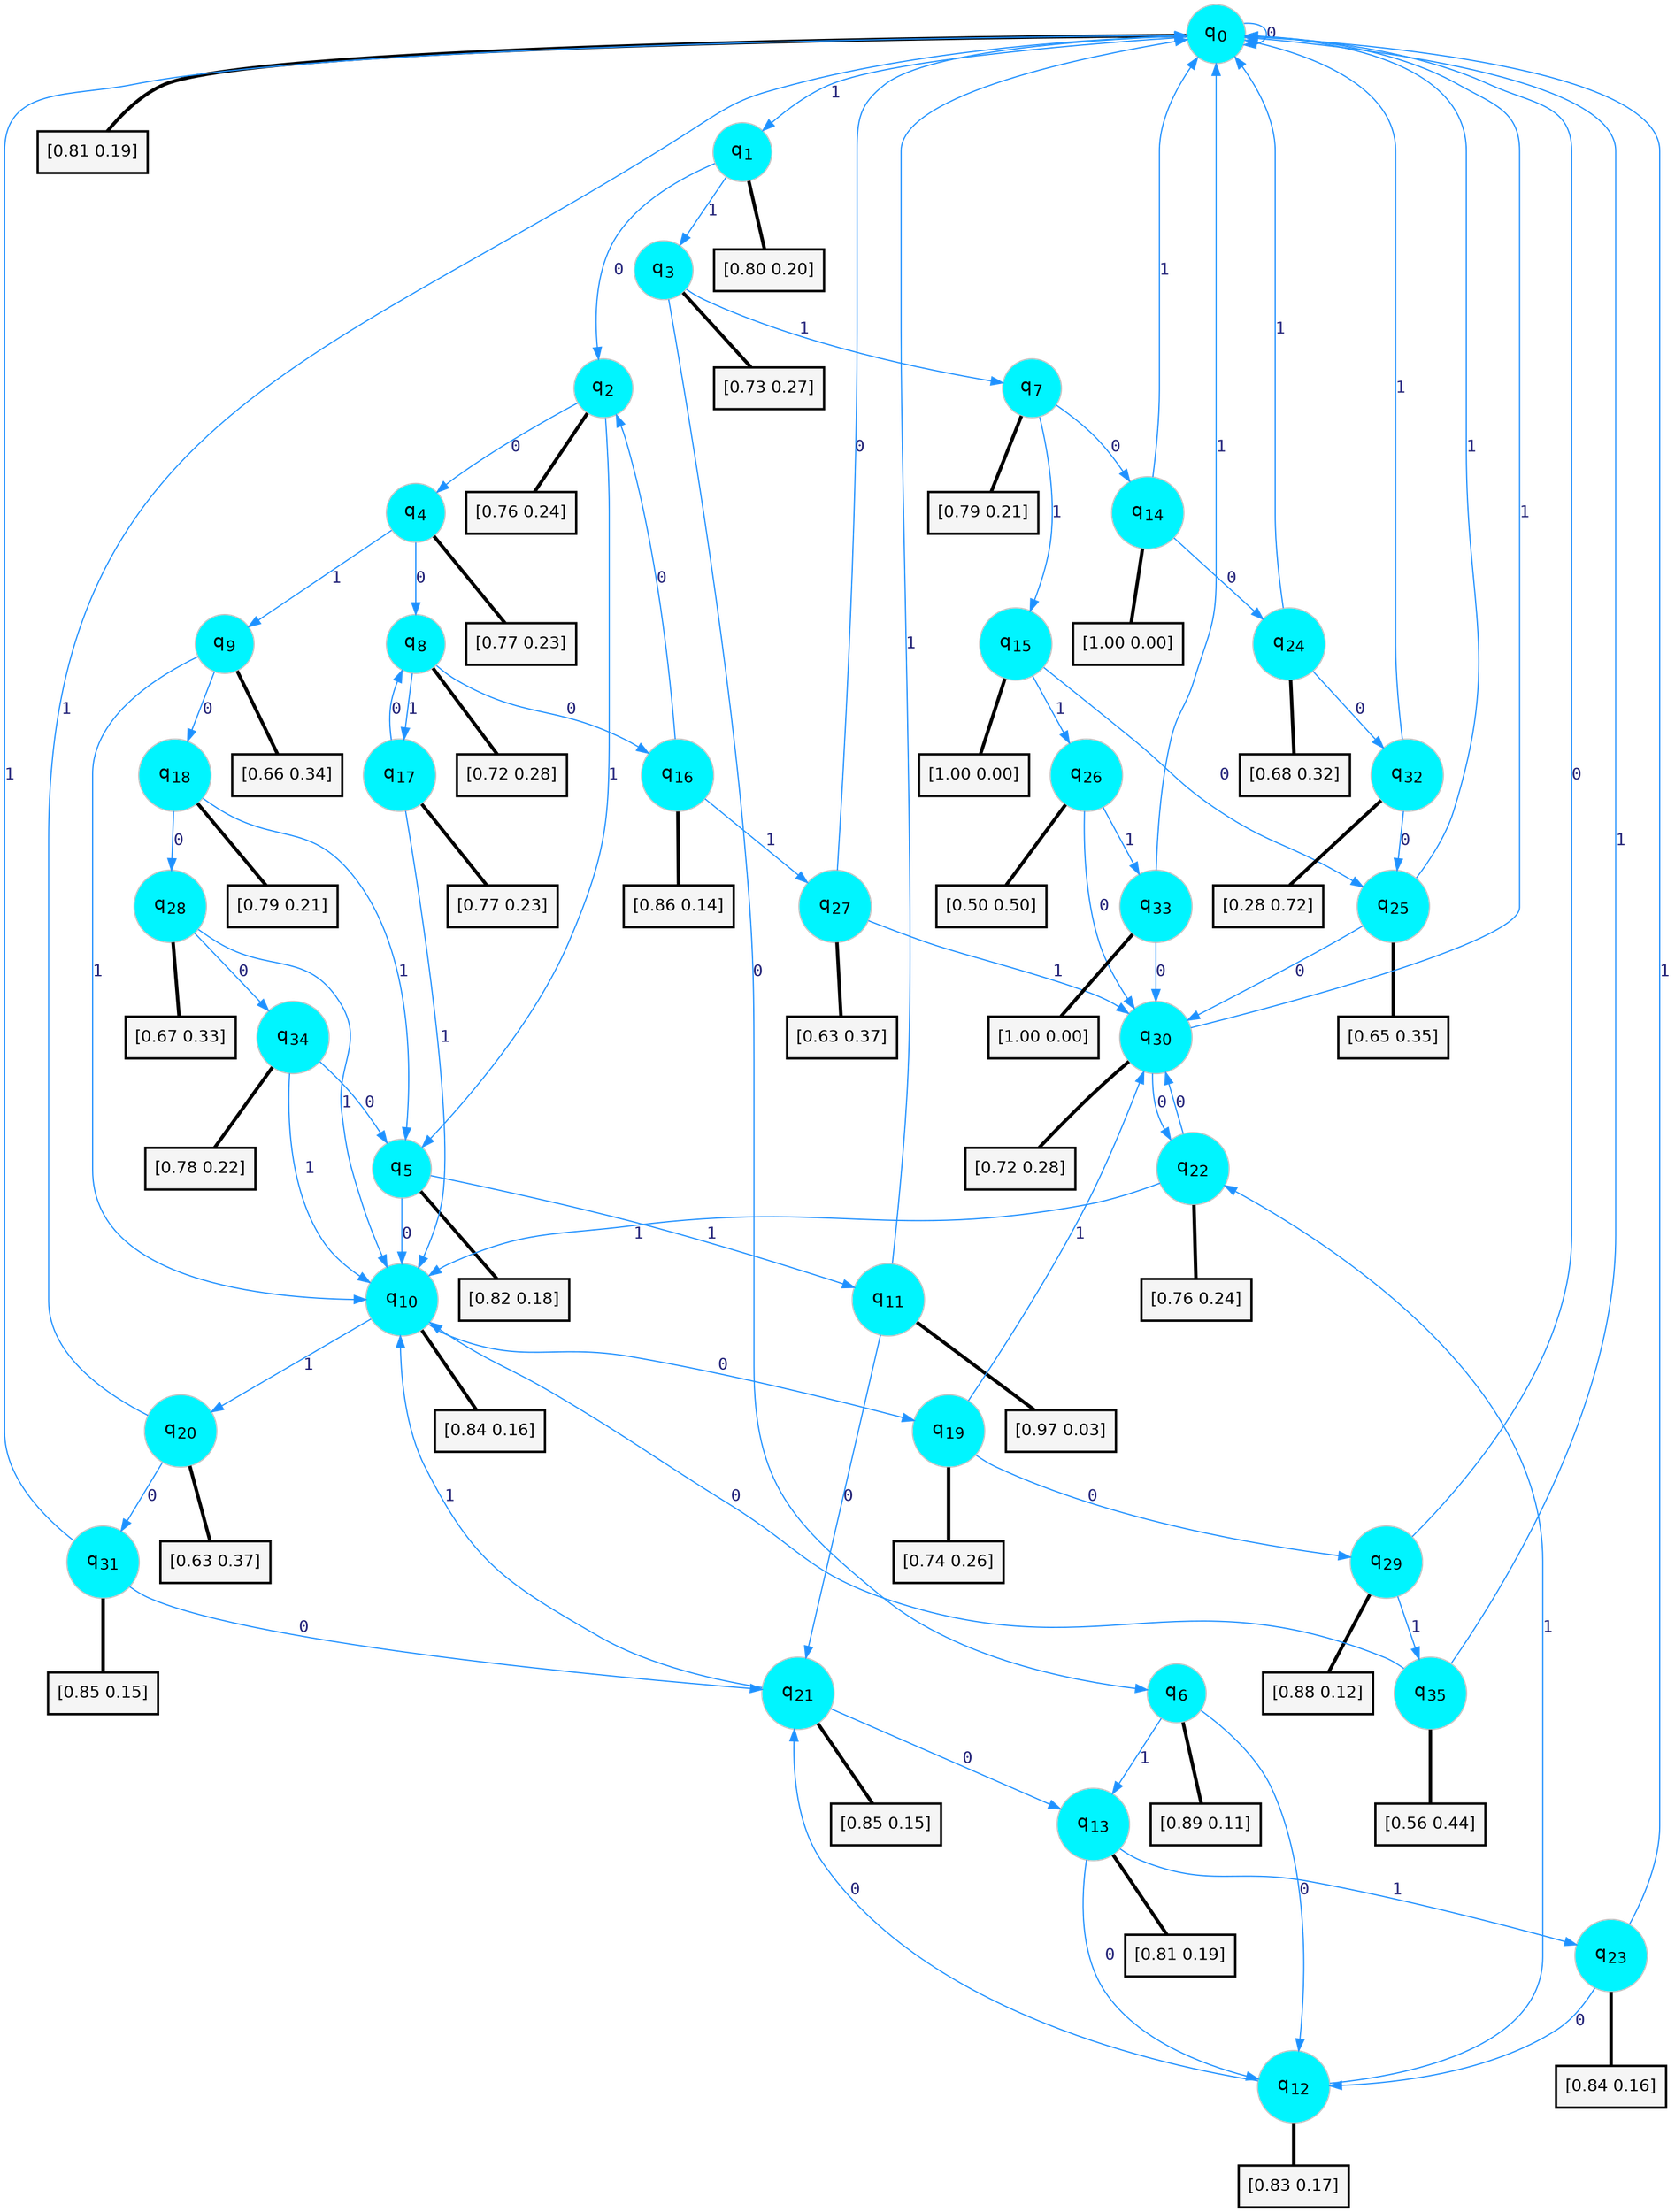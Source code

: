 digraph G {
graph [
bgcolor=transparent, dpi=300, rankdir=TD, size="40,25"];
node [
color=gray, fillcolor=turquoise1, fontcolor=black, fontname=Helvetica, fontsize=16, fontweight=bold, shape=circle, style=filled];
edge [
arrowsize=1, color=dodgerblue1, fontcolor=midnightblue, fontname=courier, fontweight=bold, penwidth=1, style=solid, weight=20];
0[label=<q<SUB>0</SUB>>];
1[label=<q<SUB>1</SUB>>];
2[label=<q<SUB>2</SUB>>];
3[label=<q<SUB>3</SUB>>];
4[label=<q<SUB>4</SUB>>];
5[label=<q<SUB>5</SUB>>];
6[label=<q<SUB>6</SUB>>];
7[label=<q<SUB>7</SUB>>];
8[label=<q<SUB>8</SUB>>];
9[label=<q<SUB>9</SUB>>];
10[label=<q<SUB>10</SUB>>];
11[label=<q<SUB>11</SUB>>];
12[label=<q<SUB>12</SUB>>];
13[label=<q<SUB>13</SUB>>];
14[label=<q<SUB>14</SUB>>];
15[label=<q<SUB>15</SUB>>];
16[label=<q<SUB>16</SUB>>];
17[label=<q<SUB>17</SUB>>];
18[label=<q<SUB>18</SUB>>];
19[label=<q<SUB>19</SUB>>];
20[label=<q<SUB>20</SUB>>];
21[label=<q<SUB>21</SUB>>];
22[label=<q<SUB>22</SUB>>];
23[label=<q<SUB>23</SUB>>];
24[label=<q<SUB>24</SUB>>];
25[label=<q<SUB>25</SUB>>];
26[label=<q<SUB>26</SUB>>];
27[label=<q<SUB>27</SUB>>];
28[label=<q<SUB>28</SUB>>];
29[label=<q<SUB>29</SUB>>];
30[label=<q<SUB>30</SUB>>];
31[label=<q<SUB>31</SUB>>];
32[label=<q<SUB>32</SUB>>];
33[label=<q<SUB>33</SUB>>];
34[label=<q<SUB>34</SUB>>];
35[label=<q<SUB>35</SUB>>];
36[label="[0.81 0.19]", shape=box,fontcolor=black, fontname=Helvetica, fontsize=14, penwidth=2, fillcolor=whitesmoke,color=black];
37[label="[0.80 0.20]", shape=box,fontcolor=black, fontname=Helvetica, fontsize=14, penwidth=2, fillcolor=whitesmoke,color=black];
38[label="[0.76 0.24]", shape=box,fontcolor=black, fontname=Helvetica, fontsize=14, penwidth=2, fillcolor=whitesmoke,color=black];
39[label="[0.73 0.27]", shape=box,fontcolor=black, fontname=Helvetica, fontsize=14, penwidth=2, fillcolor=whitesmoke,color=black];
40[label="[0.77 0.23]", shape=box,fontcolor=black, fontname=Helvetica, fontsize=14, penwidth=2, fillcolor=whitesmoke,color=black];
41[label="[0.82 0.18]", shape=box,fontcolor=black, fontname=Helvetica, fontsize=14, penwidth=2, fillcolor=whitesmoke,color=black];
42[label="[0.89 0.11]", shape=box,fontcolor=black, fontname=Helvetica, fontsize=14, penwidth=2, fillcolor=whitesmoke,color=black];
43[label="[0.79 0.21]", shape=box,fontcolor=black, fontname=Helvetica, fontsize=14, penwidth=2, fillcolor=whitesmoke,color=black];
44[label="[0.72 0.28]", shape=box,fontcolor=black, fontname=Helvetica, fontsize=14, penwidth=2, fillcolor=whitesmoke,color=black];
45[label="[0.66 0.34]", shape=box,fontcolor=black, fontname=Helvetica, fontsize=14, penwidth=2, fillcolor=whitesmoke,color=black];
46[label="[0.84 0.16]", shape=box,fontcolor=black, fontname=Helvetica, fontsize=14, penwidth=2, fillcolor=whitesmoke,color=black];
47[label="[0.97 0.03]", shape=box,fontcolor=black, fontname=Helvetica, fontsize=14, penwidth=2, fillcolor=whitesmoke,color=black];
48[label="[0.83 0.17]", shape=box,fontcolor=black, fontname=Helvetica, fontsize=14, penwidth=2, fillcolor=whitesmoke,color=black];
49[label="[0.81 0.19]", shape=box,fontcolor=black, fontname=Helvetica, fontsize=14, penwidth=2, fillcolor=whitesmoke,color=black];
50[label="[1.00 0.00]", shape=box,fontcolor=black, fontname=Helvetica, fontsize=14, penwidth=2, fillcolor=whitesmoke,color=black];
51[label="[1.00 0.00]", shape=box,fontcolor=black, fontname=Helvetica, fontsize=14, penwidth=2, fillcolor=whitesmoke,color=black];
52[label="[0.86 0.14]", shape=box,fontcolor=black, fontname=Helvetica, fontsize=14, penwidth=2, fillcolor=whitesmoke,color=black];
53[label="[0.77 0.23]", shape=box,fontcolor=black, fontname=Helvetica, fontsize=14, penwidth=2, fillcolor=whitesmoke,color=black];
54[label="[0.79 0.21]", shape=box,fontcolor=black, fontname=Helvetica, fontsize=14, penwidth=2, fillcolor=whitesmoke,color=black];
55[label="[0.74 0.26]", shape=box,fontcolor=black, fontname=Helvetica, fontsize=14, penwidth=2, fillcolor=whitesmoke,color=black];
56[label="[0.63 0.37]", shape=box,fontcolor=black, fontname=Helvetica, fontsize=14, penwidth=2, fillcolor=whitesmoke,color=black];
57[label="[0.85 0.15]", shape=box,fontcolor=black, fontname=Helvetica, fontsize=14, penwidth=2, fillcolor=whitesmoke,color=black];
58[label="[0.76 0.24]", shape=box,fontcolor=black, fontname=Helvetica, fontsize=14, penwidth=2, fillcolor=whitesmoke,color=black];
59[label="[0.84 0.16]", shape=box,fontcolor=black, fontname=Helvetica, fontsize=14, penwidth=2, fillcolor=whitesmoke,color=black];
60[label="[0.68 0.32]", shape=box,fontcolor=black, fontname=Helvetica, fontsize=14, penwidth=2, fillcolor=whitesmoke,color=black];
61[label="[0.65 0.35]", shape=box,fontcolor=black, fontname=Helvetica, fontsize=14, penwidth=2, fillcolor=whitesmoke,color=black];
62[label="[0.50 0.50]", shape=box,fontcolor=black, fontname=Helvetica, fontsize=14, penwidth=2, fillcolor=whitesmoke,color=black];
63[label="[0.63 0.37]", shape=box,fontcolor=black, fontname=Helvetica, fontsize=14, penwidth=2, fillcolor=whitesmoke,color=black];
64[label="[0.67 0.33]", shape=box,fontcolor=black, fontname=Helvetica, fontsize=14, penwidth=2, fillcolor=whitesmoke,color=black];
65[label="[0.88 0.12]", shape=box,fontcolor=black, fontname=Helvetica, fontsize=14, penwidth=2, fillcolor=whitesmoke,color=black];
66[label="[0.72 0.28]", shape=box,fontcolor=black, fontname=Helvetica, fontsize=14, penwidth=2, fillcolor=whitesmoke,color=black];
67[label="[0.85 0.15]", shape=box,fontcolor=black, fontname=Helvetica, fontsize=14, penwidth=2, fillcolor=whitesmoke,color=black];
68[label="[0.28 0.72]", shape=box,fontcolor=black, fontname=Helvetica, fontsize=14, penwidth=2, fillcolor=whitesmoke,color=black];
69[label="[1.00 0.00]", shape=box,fontcolor=black, fontname=Helvetica, fontsize=14, penwidth=2, fillcolor=whitesmoke,color=black];
70[label="[0.78 0.22]", shape=box,fontcolor=black, fontname=Helvetica, fontsize=14, penwidth=2, fillcolor=whitesmoke,color=black];
71[label="[0.56 0.44]", shape=box,fontcolor=black, fontname=Helvetica, fontsize=14, penwidth=2, fillcolor=whitesmoke,color=black];
0->0 [label=0];
0->1 [label=1];
0->36 [arrowhead=none, penwidth=3,color=black];
1->2 [label=0];
1->3 [label=1];
1->37 [arrowhead=none, penwidth=3,color=black];
2->4 [label=0];
2->5 [label=1];
2->38 [arrowhead=none, penwidth=3,color=black];
3->6 [label=0];
3->7 [label=1];
3->39 [arrowhead=none, penwidth=3,color=black];
4->8 [label=0];
4->9 [label=1];
4->40 [arrowhead=none, penwidth=3,color=black];
5->10 [label=0];
5->11 [label=1];
5->41 [arrowhead=none, penwidth=3,color=black];
6->12 [label=0];
6->13 [label=1];
6->42 [arrowhead=none, penwidth=3,color=black];
7->14 [label=0];
7->15 [label=1];
7->43 [arrowhead=none, penwidth=3,color=black];
8->16 [label=0];
8->17 [label=1];
8->44 [arrowhead=none, penwidth=3,color=black];
9->18 [label=0];
9->10 [label=1];
9->45 [arrowhead=none, penwidth=3,color=black];
10->19 [label=0];
10->20 [label=1];
10->46 [arrowhead=none, penwidth=3,color=black];
11->21 [label=0];
11->0 [label=1];
11->47 [arrowhead=none, penwidth=3,color=black];
12->21 [label=0];
12->22 [label=1];
12->48 [arrowhead=none, penwidth=3,color=black];
13->12 [label=0];
13->23 [label=1];
13->49 [arrowhead=none, penwidth=3,color=black];
14->24 [label=0];
14->0 [label=1];
14->50 [arrowhead=none, penwidth=3,color=black];
15->25 [label=0];
15->26 [label=1];
15->51 [arrowhead=none, penwidth=3,color=black];
16->2 [label=0];
16->27 [label=1];
16->52 [arrowhead=none, penwidth=3,color=black];
17->8 [label=0];
17->10 [label=1];
17->53 [arrowhead=none, penwidth=3,color=black];
18->28 [label=0];
18->5 [label=1];
18->54 [arrowhead=none, penwidth=3,color=black];
19->29 [label=0];
19->30 [label=1];
19->55 [arrowhead=none, penwidth=3,color=black];
20->31 [label=0];
20->0 [label=1];
20->56 [arrowhead=none, penwidth=3,color=black];
21->13 [label=0];
21->10 [label=1];
21->57 [arrowhead=none, penwidth=3,color=black];
22->30 [label=0];
22->10 [label=1];
22->58 [arrowhead=none, penwidth=3,color=black];
23->12 [label=0];
23->0 [label=1];
23->59 [arrowhead=none, penwidth=3,color=black];
24->32 [label=0];
24->0 [label=1];
24->60 [arrowhead=none, penwidth=3,color=black];
25->30 [label=0];
25->0 [label=1];
25->61 [arrowhead=none, penwidth=3,color=black];
26->30 [label=0];
26->33 [label=1];
26->62 [arrowhead=none, penwidth=3,color=black];
27->0 [label=0];
27->30 [label=1];
27->63 [arrowhead=none, penwidth=3,color=black];
28->34 [label=0];
28->10 [label=1];
28->64 [arrowhead=none, penwidth=3,color=black];
29->0 [label=0];
29->35 [label=1];
29->65 [arrowhead=none, penwidth=3,color=black];
30->22 [label=0];
30->0 [label=1];
30->66 [arrowhead=none, penwidth=3,color=black];
31->21 [label=0];
31->0 [label=1];
31->67 [arrowhead=none, penwidth=3,color=black];
32->25 [label=0];
32->0 [label=1];
32->68 [arrowhead=none, penwidth=3,color=black];
33->30 [label=0];
33->0 [label=1];
33->69 [arrowhead=none, penwidth=3,color=black];
34->5 [label=0];
34->10 [label=1];
34->70 [arrowhead=none, penwidth=3,color=black];
35->10 [label=0];
35->0 [label=1];
35->71 [arrowhead=none, penwidth=3,color=black];
}
